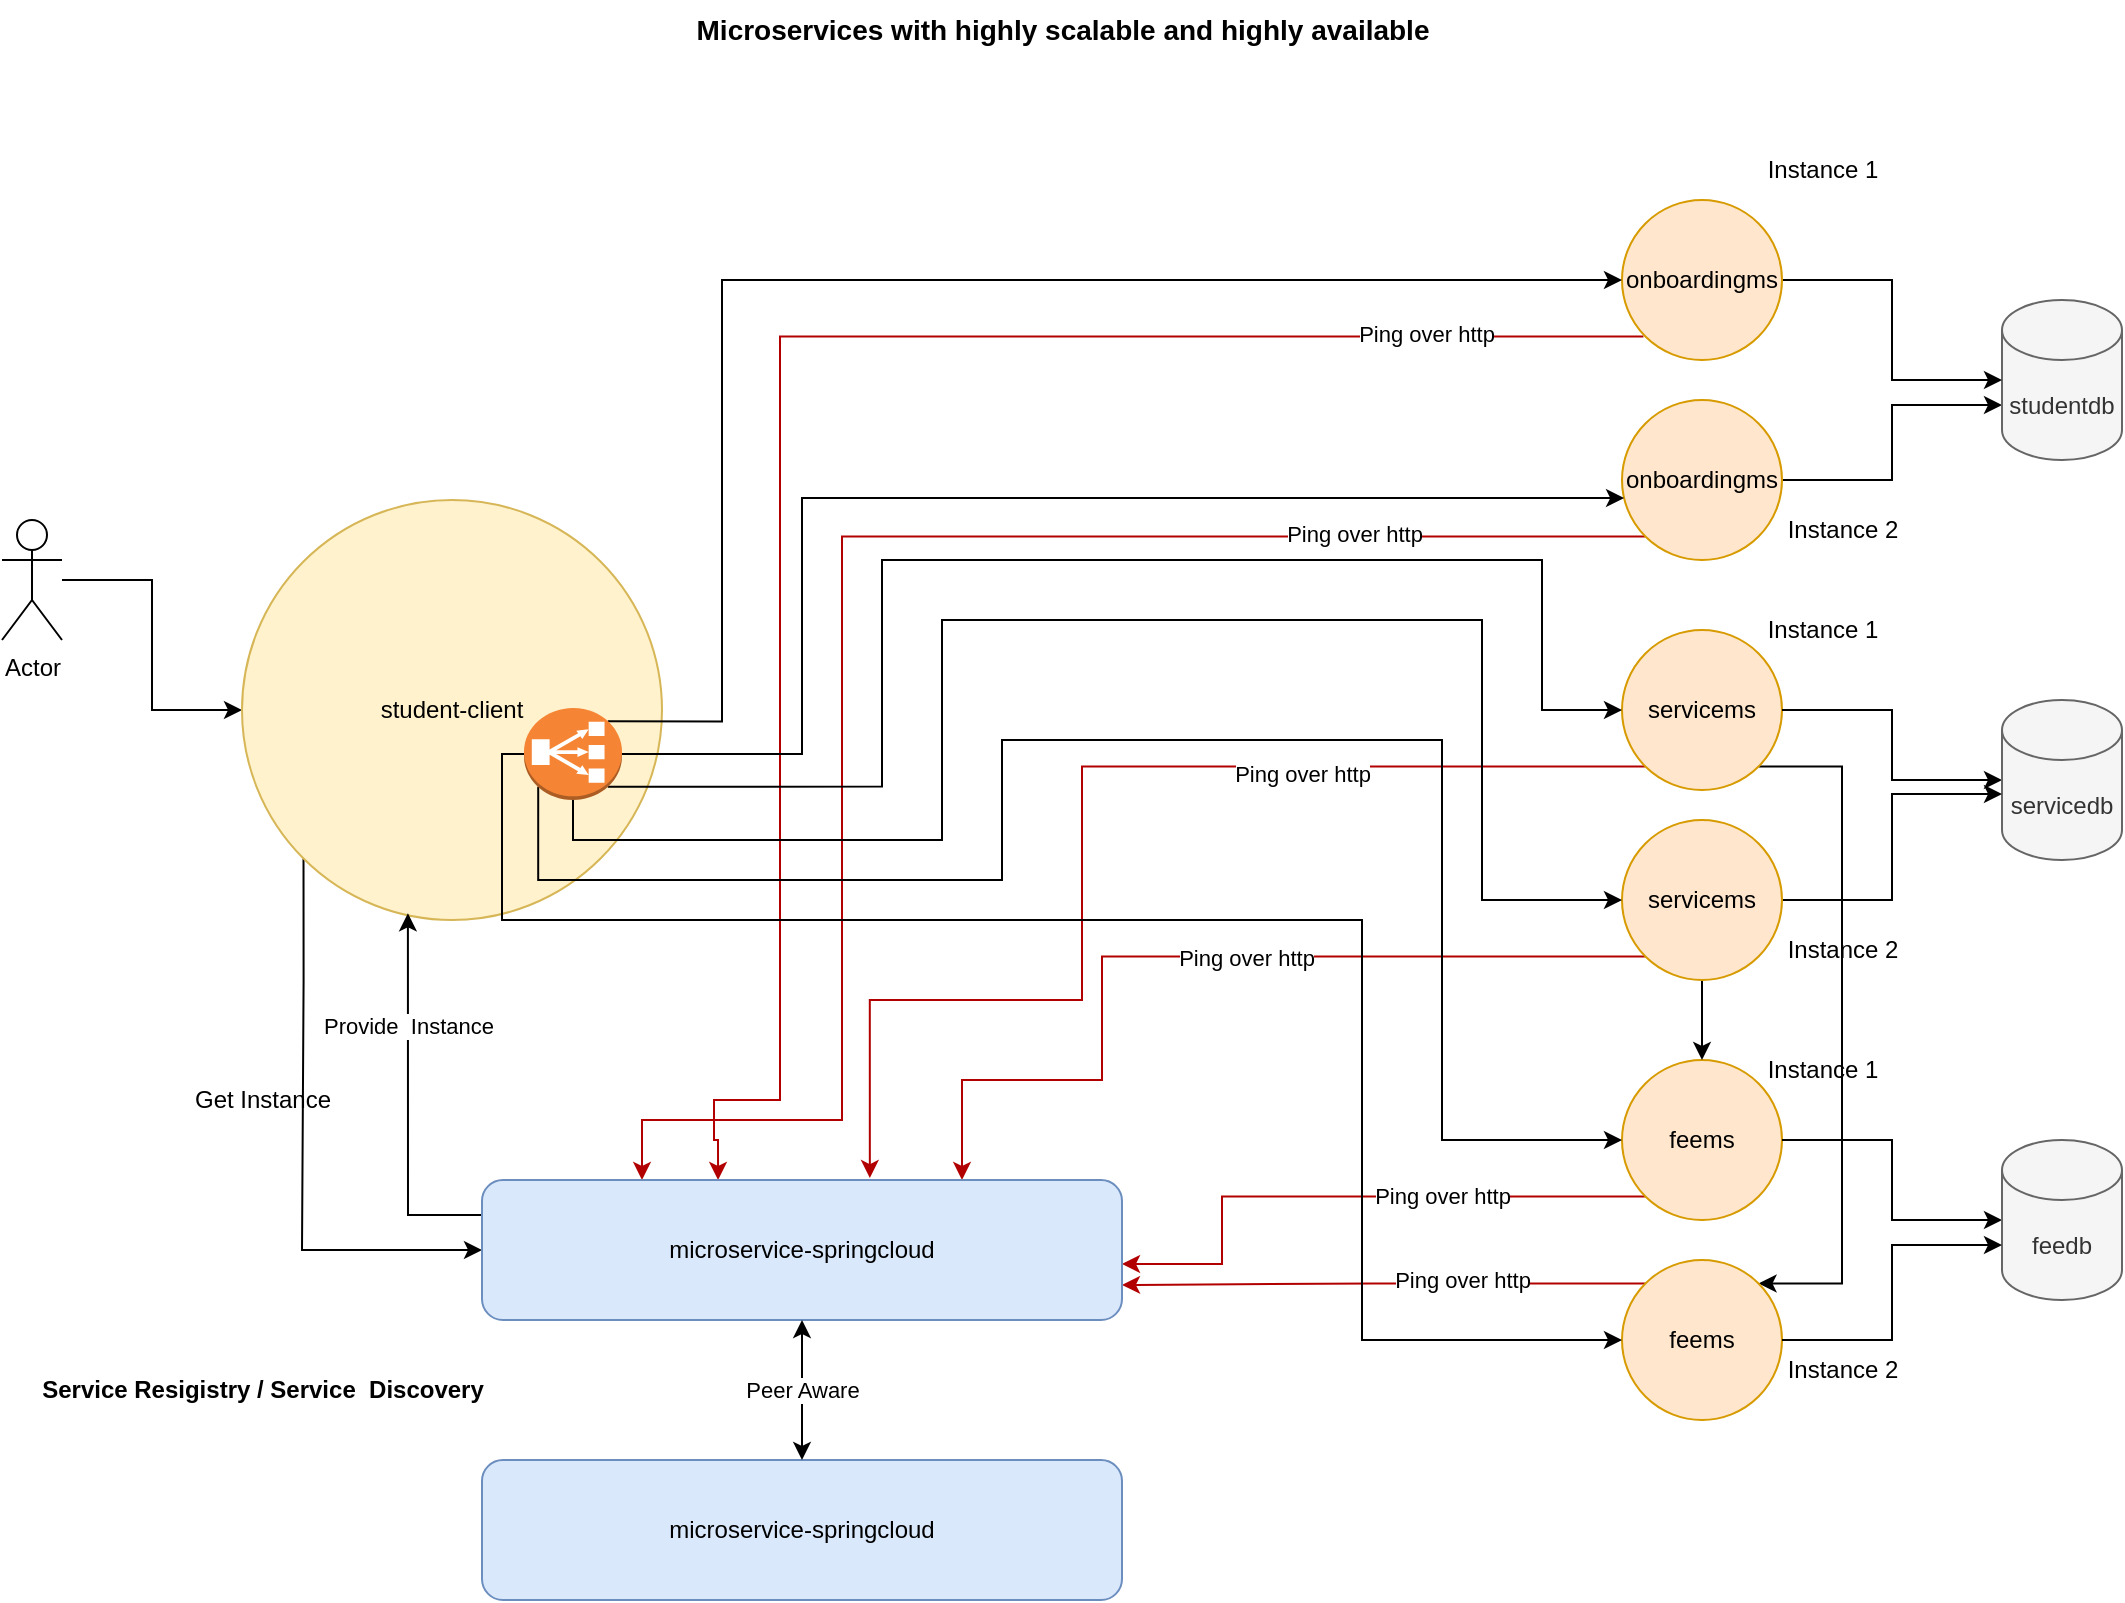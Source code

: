 <mxfile version="20.4.0" type="github" pages="2">
  <diagram id="sWcbRu70sIhl7bhhwNqO" name="Page-1">
    <mxGraphModel dx="1422" dy="804" grid="1" gridSize="10" guides="1" tooltips="1" connect="1" arrows="1" fold="1" page="1" pageScale="1" pageWidth="827" pageHeight="1169" math="0" shadow="0">
      <root>
        <mxCell id="0" />
        <mxCell id="1" parent="0" />
        <mxCell id="Ib2bDxPXk9sH93nM67jP-23" style="edgeStyle=orthogonalEdgeStyle;rounded=0;orthogonalLoop=1;jettySize=auto;html=1;entryX=0;entryY=0;entryDx=0;entryDy=52.5;entryPerimeter=0;" parent="1" source="Ib2bDxPXk9sH93nM67jP-1" target="Ib2bDxPXk9sH93nM67jP-4" edge="1">
          <mxGeometry relative="1" as="geometry" />
        </mxCell>
        <mxCell id="Ib2bDxPXk9sH93nM67jP-41" style="edgeStyle=orthogonalEdgeStyle;rounded=0;orthogonalLoop=1;jettySize=auto;html=1;exitX=0;exitY=1;exitDx=0;exitDy=0;entryX=0.25;entryY=0;entryDx=0;entryDy=0;fillColor=#e51400;strokeColor=#B20000;" parent="1" source="Ib2bDxPXk9sH93nM67jP-1" target="Ib2bDxPXk9sH93nM67jP-27" edge="1">
          <mxGeometry relative="1" as="geometry">
            <Array as="points">
              <mxPoint x="475" y="318" />
              <mxPoint x="475" y="610" />
              <mxPoint x="375" y="610" />
            </Array>
          </mxGeometry>
        </mxCell>
        <mxCell id="Ib2bDxPXk9sH93nM67jP-47" value="&lt;span style=&quot;color: rgba(0, 0, 0, 0); font-family: monospace; font-size: 0px; text-align: start; background-color: rgb(248, 249, 250);&quot;&gt;%3CmxGraphModel%3E%3Croot%3E%3CmxCell%20id%3D%220%22%2F%3E%3CmxCell%20id%3D%221%22%20parent%3D%220%22%2F%3E%3CmxCell%20id%3D%222%22%20value%3D%22servicems%22%20style%3D%22ellipse%3BwhiteSpace%3Dwrap%3Bhtml%3D1%3Baspect%3Dfixed%3BfillColor%3D%23ffe6cc%3BstrokeColor%3D%23d79b00%3B%22%20vertex%3D%221%22%20parent%3D%221%22%3E%3CmxGeometry%20x%3D%22470%22%20y%3D%22300%22%20width%3D%2280%22%20height%3D%2280%22%20as%3D%22geometry%22%2F%3E%3C%2FmxCell%3E%3C%2Froot%3E%3C%2FmxGraphModel%3E&lt;/span&gt;" style="edgeLabel;html=1;align=center;verticalAlign=middle;resizable=0;points=[];" parent="Ib2bDxPXk9sH93nM67jP-41" vertex="1" connectable="0">
          <mxGeometry x="-0.685" relative="1" as="geometry">
            <mxPoint as="offset" />
          </mxGeometry>
        </mxCell>
        <mxCell id="Ib2bDxPXk9sH93nM67jP-48" value="Ping over http" style="edgeLabel;html=1;align=center;verticalAlign=middle;resizable=0;points=[];" parent="Ib2bDxPXk9sH93nM67jP-41" vertex="1" connectable="0">
          <mxGeometry x="-0.646" y="-2" relative="1" as="geometry">
            <mxPoint as="offset" />
          </mxGeometry>
        </mxCell>
        <mxCell id="Ib2bDxPXk9sH93nM67jP-1" value="onboardingms" style="ellipse;whiteSpace=wrap;html=1;aspect=fixed;fillColor=#ffe6cc;strokeColor=#d79b00;" parent="1" vertex="1">
          <mxGeometry x="865" y="250" width="80" height="80" as="geometry" />
        </mxCell>
        <mxCell id="Ib2bDxPXk9sH93nM67jP-4" value="studentdb" style="shape=cylinder3;whiteSpace=wrap;html=1;boundedLbl=1;backgroundOutline=1;size=15;fillColor=#f5f5f5;strokeColor=#666666;fontColor=#333333;" parent="1" vertex="1">
          <mxGeometry x="1055" y="200" width="60" height="80" as="geometry" />
        </mxCell>
        <mxCell id="Ib2bDxPXk9sH93nM67jP-44" style="edgeStyle=orthogonalEdgeStyle;rounded=0;orthogonalLoop=1;jettySize=auto;html=1;exitX=0;exitY=1;exitDx=0;exitDy=0;entryX=1;entryY=0.6;entryDx=0;entryDy=0;entryPerimeter=0;fillColor=#e51400;strokeColor=#B20000;" parent="1" source="Ib2bDxPXk9sH93nM67jP-7" target="Ib2bDxPXk9sH93nM67jP-27" edge="1">
          <mxGeometry relative="1" as="geometry">
            <Array as="points">
              <mxPoint x="665" y="648" />
              <mxPoint x="665" y="682" />
            </Array>
          </mxGeometry>
        </mxCell>
        <mxCell id="Ib2bDxPXk9sH93nM67jP-51" value="Ping over http" style="edgeLabel;html=1;align=center;verticalAlign=middle;resizable=0;points=[];" parent="Ib2bDxPXk9sH93nM67jP-44" vertex="1" connectable="0">
          <mxGeometry x="-0.19" y="-1" relative="1" as="geometry">
            <mxPoint x="18" as="offset" />
          </mxGeometry>
        </mxCell>
        <mxCell id="Ib2bDxPXk9sH93nM67jP-7" value="feems" style="ellipse;whiteSpace=wrap;html=1;aspect=fixed;fillColor=#ffe6cc;strokeColor=#d79b00;" parent="1" vertex="1">
          <mxGeometry x="865" y="580" width="80" height="80" as="geometry" />
        </mxCell>
        <mxCell id="Ib2bDxPXk9sH93nM67jP-8" style="edgeStyle=orthogonalEdgeStyle;rounded=0;orthogonalLoop=1;jettySize=auto;html=1;" parent="1" source="Ib2bDxPXk9sH93nM67jP-7" target="Ib2bDxPXk9sH93nM67jP-9" edge="1">
          <mxGeometry relative="1" as="geometry" />
        </mxCell>
        <mxCell id="Ib2bDxPXk9sH93nM67jP-9" value="feedb" style="shape=cylinder3;whiteSpace=wrap;html=1;boundedLbl=1;backgroundOutline=1;size=15;fillColor=#f5f5f5;strokeColor=#666666;fontColor=#333333;" parent="1" vertex="1">
          <mxGeometry x="1055" y="620" width="60" height="80" as="geometry" />
        </mxCell>
        <mxCell id="Ib2bDxPXk9sH93nM67jP-42" style="edgeStyle=orthogonalEdgeStyle;rounded=0;orthogonalLoop=1;jettySize=auto;html=1;exitX=0;exitY=1;exitDx=0;exitDy=0;entryX=0.606;entryY=-0.014;entryDx=0;entryDy=0;entryPerimeter=0;fillColor=#e51400;strokeColor=#B20000;" parent="1" source="Ib2bDxPXk9sH93nM67jP-10" target="Ib2bDxPXk9sH93nM67jP-27" edge="1">
          <mxGeometry relative="1" as="geometry">
            <Array as="points">
              <mxPoint x="595" y="433" />
              <mxPoint x="595" y="550" />
              <mxPoint x="489" y="550" />
            </Array>
          </mxGeometry>
        </mxCell>
        <mxCell id="Ib2bDxPXk9sH93nM67jP-49" value="Ping over http" style="edgeLabel;html=1;align=center;verticalAlign=middle;resizable=0;points=[];" parent="Ib2bDxPXk9sH93nM67jP-42" vertex="1" connectable="0">
          <mxGeometry x="-0.421" y="3" relative="1" as="geometry">
            <mxPoint as="offset" />
          </mxGeometry>
        </mxCell>
        <mxCell id="UTPwYOCHMbFv52ZK7XhC-8" style="edgeStyle=orthogonalEdgeStyle;rounded=0;orthogonalLoop=1;jettySize=auto;html=1;exitX=1;exitY=1;exitDx=0;exitDy=0;entryX=1;entryY=0;entryDx=0;entryDy=0;" edge="1" parent="1" source="Ib2bDxPXk9sH93nM67jP-10" target="Ib2bDxPXk9sH93nM67jP-24">
          <mxGeometry relative="1" as="geometry">
            <Array as="points">
              <mxPoint x="975" y="433" />
              <mxPoint x="975" y="692" />
            </Array>
          </mxGeometry>
        </mxCell>
        <mxCell id="Ib2bDxPXk9sH93nM67jP-10" value="servicems" style="ellipse;whiteSpace=wrap;html=1;aspect=fixed;fillColor=#ffe6cc;strokeColor=#d79b00;" parent="1" vertex="1">
          <mxGeometry x="865" y="365" width="80" height="80" as="geometry" />
        </mxCell>
        <mxCell id="Ib2bDxPXk9sH93nM67jP-11" style="edgeStyle=orthogonalEdgeStyle;rounded=0;orthogonalLoop=1;jettySize=auto;html=1;" parent="1" source="Ib2bDxPXk9sH93nM67jP-10" target="Ib2bDxPXk9sH93nM67jP-12" edge="1">
          <mxGeometry relative="1" as="geometry" />
        </mxCell>
        <mxCell id="Ib2bDxPXk9sH93nM67jP-12" value="servicedb" style="shape=cylinder3;whiteSpace=wrap;html=1;boundedLbl=1;backgroundOutline=1;size=15;fillColor=#f5f5f5;strokeColor=#666666;fontColor=#333333;" parent="1" vertex="1">
          <mxGeometry x="1055" y="400" width="60" height="80" as="geometry" />
        </mxCell>
        <mxCell id="Ib2bDxPXk9sH93nM67jP-17" style="edgeStyle=orthogonalEdgeStyle;rounded=0;orthogonalLoop=1;jettySize=auto;html=1;" parent="1" source="Ib2bDxPXk9sH93nM67jP-13" target="Ib2bDxPXk9sH93nM67jP-16" edge="1">
          <mxGeometry relative="1" as="geometry" />
        </mxCell>
        <mxCell id="Ib2bDxPXk9sH93nM67jP-13" value="Actor" style="shape=umlActor;verticalLabelPosition=bottom;verticalAlign=top;html=1;outlineConnect=0;" parent="1" vertex="1">
          <mxGeometry x="55" y="310" width="30" height="60" as="geometry" />
        </mxCell>
        <mxCell id="Ib2bDxPXk9sH93nM67jP-53" style="edgeStyle=orthogonalEdgeStyle;rounded=0;orthogonalLoop=1;jettySize=auto;html=1;entryX=0;entryY=0.5;entryDx=0;entryDy=0;exitX=0;exitY=1;exitDx=0;exitDy=0;" parent="1" source="Ib2bDxPXk9sH93nM67jP-16" target="Ib2bDxPXk9sH93nM67jP-27" edge="1">
          <mxGeometry relative="1" as="geometry">
            <Array as="points">
              <mxPoint x="206" y="540" />
              <mxPoint x="205" y="675" />
            </Array>
          </mxGeometry>
        </mxCell>
        <mxCell id="Ib2bDxPXk9sH93nM67jP-16" value="student-client" style="ellipse;whiteSpace=wrap;html=1;aspect=fixed;fillColor=#fff2cc;strokeColor=#d6b656;" parent="1" vertex="1">
          <mxGeometry x="175" y="300" width="210" height="210" as="geometry" />
        </mxCell>
        <mxCell id="Ib2bDxPXk9sH93nM67jP-19" style="edgeStyle=orthogonalEdgeStyle;rounded=0;orthogonalLoop=1;jettySize=auto;html=1;" parent="1" source="Ib2bDxPXk9sH93nM67jP-18" target="Ib2bDxPXk9sH93nM67jP-4" edge="1">
          <mxGeometry relative="1" as="geometry" />
        </mxCell>
        <mxCell id="Ib2bDxPXk9sH93nM67jP-40" style="edgeStyle=orthogonalEdgeStyle;rounded=0;orthogonalLoop=1;jettySize=auto;html=1;exitX=0;exitY=1;exitDx=0;exitDy=0;fillColor=#e51400;strokeColor=#B20000;entryX=0.372;entryY=0;entryDx=0;entryDy=0;entryPerimeter=0;" parent="1" edge="1">
          <mxGeometry relative="1" as="geometry">
            <mxPoint x="875.716" y="218.284" as="sourcePoint" />
            <mxPoint x="413.04" y="640" as="targetPoint" />
            <Array as="points">
              <mxPoint x="444" y="218" />
              <mxPoint x="444" y="600" />
              <mxPoint x="411" y="600" />
              <mxPoint x="411" y="620" />
              <mxPoint x="413" y="620" />
            </Array>
          </mxGeometry>
        </mxCell>
        <mxCell id="Ib2bDxPXk9sH93nM67jP-46" value="Ping over http" style="edgeLabel;html=1;align=center;verticalAlign=middle;resizable=0;points=[];" parent="Ib2bDxPXk9sH93nM67jP-40" vertex="1" connectable="0">
          <mxGeometry x="-0.755" y="-2" relative="1" as="geometry">
            <mxPoint as="offset" />
          </mxGeometry>
        </mxCell>
        <mxCell id="Ib2bDxPXk9sH93nM67jP-18" value="onboardingms" style="ellipse;whiteSpace=wrap;html=1;aspect=fixed;fillColor=#ffe6cc;strokeColor=#d79b00;" parent="1" vertex="1">
          <mxGeometry x="865" y="150" width="80" height="80" as="geometry" />
        </mxCell>
        <mxCell id="Ib2bDxPXk9sH93nM67jP-21" style="edgeStyle=orthogonalEdgeStyle;rounded=0;orthogonalLoop=1;jettySize=auto;html=1;entryX=0;entryY=0.588;entryDx=0;entryDy=0;entryPerimeter=0;" parent="1" source="Ib2bDxPXk9sH93nM67jP-20" target="Ib2bDxPXk9sH93nM67jP-12" edge="1">
          <mxGeometry relative="1" as="geometry">
            <mxPoint x="1065" y="450" as="targetPoint" />
          </mxGeometry>
        </mxCell>
        <mxCell id="Ib2bDxPXk9sH93nM67jP-43" style="edgeStyle=orthogonalEdgeStyle;rounded=0;orthogonalLoop=1;jettySize=auto;html=1;exitX=0;exitY=1;exitDx=0;exitDy=0;entryX=0.75;entryY=0;entryDx=0;entryDy=0;fillColor=#e51400;strokeColor=#B20000;" parent="1" source="Ib2bDxPXk9sH93nM67jP-20" target="Ib2bDxPXk9sH93nM67jP-27" edge="1">
          <mxGeometry relative="1" as="geometry">
            <Array as="points">
              <mxPoint x="605" y="528" />
              <mxPoint x="605" y="590" />
              <mxPoint x="535" y="590" />
            </Array>
          </mxGeometry>
        </mxCell>
        <mxCell id="Ib2bDxPXk9sH93nM67jP-50" value="Ping over http" style="edgeLabel;html=1;align=center;verticalAlign=middle;resizable=0;points=[];" parent="Ib2bDxPXk9sH93nM67jP-43" vertex="1" connectable="0">
          <mxGeometry x="-0.119" relative="1" as="geometry">
            <mxPoint as="offset" />
          </mxGeometry>
        </mxCell>
        <mxCell id="UTPwYOCHMbFv52ZK7XhC-7" style="edgeStyle=orthogonalEdgeStyle;rounded=0;orthogonalLoop=1;jettySize=auto;html=1;exitX=0.5;exitY=1;exitDx=0;exitDy=0;entryX=0.5;entryY=0;entryDx=0;entryDy=0;" edge="1" parent="1" source="Ib2bDxPXk9sH93nM67jP-20" target="Ib2bDxPXk9sH93nM67jP-7">
          <mxGeometry relative="1" as="geometry" />
        </mxCell>
        <mxCell id="Ib2bDxPXk9sH93nM67jP-20" value="servicems" style="ellipse;whiteSpace=wrap;html=1;aspect=fixed;fillColor=#ffe6cc;strokeColor=#d79b00;" parent="1" vertex="1">
          <mxGeometry x="865" y="460" width="80" height="80" as="geometry" />
        </mxCell>
        <mxCell id="Ib2bDxPXk9sH93nM67jP-45" style="edgeStyle=orthogonalEdgeStyle;rounded=0;orthogonalLoop=1;jettySize=auto;html=1;exitX=0;exitY=0;exitDx=0;exitDy=0;entryX=1;entryY=0.75;entryDx=0;entryDy=0;fillColor=#e51400;strokeColor=#B20000;" parent="1" source="Ib2bDxPXk9sH93nM67jP-24" target="Ib2bDxPXk9sH93nM67jP-27" edge="1">
          <mxGeometry relative="1" as="geometry" />
        </mxCell>
        <mxCell id="Ib2bDxPXk9sH93nM67jP-52" value="Ping over http" style="edgeLabel;html=1;align=center;verticalAlign=middle;resizable=0;points=[];" parent="Ib2bDxPXk9sH93nM67jP-45" vertex="1" connectable="0">
          <mxGeometry x="-0.118" y="4" relative="1" as="geometry">
            <mxPoint x="24" y="-6" as="offset" />
          </mxGeometry>
        </mxCell>
        <mxCell id="Ib2bDxPXk9sH93nM67jP-24" value="feems" style="ellipse;whiteSpace=wrap;html=1;aspect=fixed;fillColor=#ffe6cc;strokeColor=#d79b00;" parent="1" vertex="1">
          <mxGeometry x="865" y="680" width="80" height="80" as="geometry" />
        </mxCell>
        <mxCell id="Ib2bDxPXk9sH93nM67jP-25" style="edgeStyle=orthogonalEdgeStyle;rounded=0;orthogonalLoop=1;jettySize=auto;html=1;entryX=0;entryY=0;entryDx=0;entryDy=52.5;entryPerimeter=0;" parent="1" source="Ib2bDxPXk9sH93nM67jP-24" target="Ib2bDxPXk9sH93nM67jP-9" edge="1">
          <mxGeometry relative="1" as="geometry">
            <mxPoint x="1065" y="760" as="targetPoint" />
          </mxGeometry>
        </mxCell>
        <mxCell id="Ib2bDxPXk9sH93nM67jP-29" style="edgeStyle=orthogonalEdgeStyle;rounded=0;orthogonalLoop=1;jettySize=auto;html=1;entryX=0.013;entryY=0.613;entryDx=0;entryDy=0;entryPerimeter=0;" parent="1" source="Ib2bDxPXk9sH93nM67jP-26" target="Ib2bDxPXk9sH93nM67jP-1" edge="1">
          <mxGeometry relative="1" as="geometry">
            <Array as="points">
              <mxPoint x="455" y="427" />
              <mxPoint x="455" y="299" />
            </Array>
          </mxGeometry>
        </mxCell>
        <mxCell id="Ib2bDxPXk9sH93nM67jP-30" style="edgeStyle=orthogonalEdgeStyle;rounded=0;orthogonalLoop=1;jettySize=auto;html=1;exitX=0.855;exitY=0.145;exitDx=0;exitDy=0;exitPerimeter=0;entryX=0;entryY=0.5;entryDx=0;entryDy=0;" parent="1" source="Ib2bDxPXk9sH93nM67jP-26" target="Ib2bDxPXk9sH93nM67jP-18" edge="1">
          <mxGeometry relative="1" as="geometry">
            <Array as="points">
              <mxPoint x="415" y="411" />
              <mxPoint x="415" y="190" />
            </Array>
          </mxGeometry>
        </mxCell>
        <mxCell id="Ib2bDxPXk9sH93nM67jP-31" style="edgeStyle=orthogonalEdgeStyle;rounded=0;orthogonalLoop=1;jettySize=auto;html=1;exitX=0.855;exitY=0.855;exitDx=0;exitDy=0;exitPerimeter=0;entryX=0;entryY=0.5;entryDx=0;entryDy=0;" parent="1" source="Ib2bDxPXk9sH93nM67jP-26" target="Ib2bDxPXk9sH93nM67jP-10" edge="1">
          <mxGeometry relative="1" as="geometry">
            <Array as="points">
              <mxPoint x="495" y="443" />
              <mxPoint x="495" y="330" />
              <mxPoint x="825" y="330" />
              <mxPoint x="825" y="405" />
            </Array>
          </mxGeometry>
        </mxCell>
        <mxCell id="Ib2bDxPXk9sH93nM67jP-32" style="edgeStyle=orthogonalEdgeStyle;rounded=0;orthogonalLoop=1;jettySize=auto;html=1;exitX=0.5;exitY=1;exitDx=0;exitDy=0;exitPerimeter=0;entryX=0;entryY=0.5;entryDx=0;entryDy=0;" parent="1" source="Ib2bDxPXk9sH93nM67jP-26" target="Ib2bDxPXk9sH93nM67jP-20" edge="1">
          <mxGeometry relative="1" as="geometry">
            <Array as="points">
              <mxPoint x="341" y="470" />
              <mxPoint x="525" y="470" />
              <mxPoint x="525" y="360" />
              <mxPoint x="795" y="360" />
              <mxPoint x="795" y="500" />
            </Array>
          </mxGeometry>
        </mxCell>
        <mxCell id="Ib2bDxPXk9sH93nM67jP-33" style="edgeStyle=orthogonalEdgeStyle;rounded=0;orthogonalLoop=1;jettySize=auto;html=1;exitX=0.145;exitY=0.855;exitDx=0;exitDy=0;exitPerimeter=0;entryX=0;entryY=0.5;entryDx=0;entryDy=0;" parent="1" source="Ib2bDxPXk9sH93nM67jP-26" target="Ib2bDxPXk9sH93nM67jP-7" edge="1">
          <mxGeometry relative="1" as="geometry">
            <Array as="points">
              <mxPoint x="323" y="490" />
              <mxPoint x="555" y="490" />
              <mxPoint x="555" y="420" />
              <mxPoint x="775" y="420" />
              <mxPoint x="775" y="620" />
            </Array>
          </mxGeometry>
        </mxCell>
        <mxCell id="Ib2bDxPXk9sH93nM67jP-34" style="edgeStyle=orthogonalEdgeStyle;rounded=0;orthogonalLoop=1;jettySize=auto;html=1;exitX=0;exitY=0.5;exitDx=0;exitDy=0;exitPerimeter=0;entryX=0;entryY=0.5;entryDx=0;entryDy=0;" parent="1" source="Ib2bDxPXk9sH93nM67jP-26" target="Ib2bDxPXk9sH93nM67jP-24" edge="1">
          <mxGeometry relative="1" as="geometry">
            <Array as="points">
              <mxPoint x="305" y="427" />
              <mxPoint x="305" y="510" />
              <mxPoint x="735" y="510" />
              <mxPoint x="735" y="720" />
            </Array>
          </mxGeometry>
        </mxCell>
        <mxCell id="Ib2bDxPXk9sH93nM67jP-26" value="" style="outlineConnect=0;dashed=0;verticalLabelPosition=bottom;verticalAlign=top;align=center;html=1;shape=mxgraph.aws3.classic_load_balancer;fillColor=#F58534;gradientColor=none;" parent="1" vertex="1">
          <mxGeometry x="316" y="404" width="49" height="46" as="geometry" />
        </mxCell>
        <mxCell id="Ib2bDxPXk9sH93nM67jP-56" style="edgeStyle=orthogonalEdgeStyle;rounded=0;orthogonalLoop=1;jettySize=auto;html=1;exitX=0;exitY=0.25;exitDx=0;exitDy=0;entryX=0.395;entryY=0.984;entryDx=0;entryDy=0;entryPerimeter=0;" parent="1" source="Ib2bDxPXk9sH93nM67jP-27" target="Ib2bDxPXk9sH93nM67jP-16" edge="1">
          <mxGeometry relative="1" as="geometry" />
        </mxCell>
        <mxCell id="Ib2bDxPXk9sH93nM67jP-57" value="Provide&amp;nbsp; Instance" style="edgeLabel;html=1;align=center;verticalAlign=middle;resizable=0;points=[];" parent="Ib2bDxPXk9sH93nM67jP-56" vertex="1" connectable="0">
          <mxGeometry x="0.406" relative="1" as="geometry">
            <mxPoint as="offset" />
          </mxGeometry>
        </mxCell>
        <mxCell id="Ib2bDxPXk9sH93nM67jP-27" value="microservice-springcloud" style="rounded=1;whiteSpace=wrap;html=1;fillColor=#dae8fc;strokeColor=#6c8ebf;" parent="1" vertex="1">
          <mxGeometry x="295" y="640" width="320" height="70" as="geometry" />
        </mxCell>
        <mxCell id="Ib2bDxPXk9sH93nM67jP-35" value="&lt;b&gt;Service Resigistry / Service&amp;nbsp; Discovery&lt;/b&gt;" style="text;html=1;align=center;verticalAlign=middle;resizable=0;points=[];autosize=1;strokeColor=none;fillColor=none;" parent="1" vertex="1">
          <mxGeometry x="65" y="730" width="240" height="30" as="geometry" />
        </mxCell>
        <mxCell id="Ib2bDxPXk9sH93nM67jP-36" value="microservice-springcloud" style="rounded=1;whiteSpace=wrap;html=1;fillColor=#dae8fc;strokeColor=#6c8ebf;" parent="1" vertex="1">
          <mxGeometry x="295" y="780" width="320" height="70" as="geometry" />
        </mxCell>
        <mxCell id="Ib2bDxPXk9sH93nM67jP-39" value="Peer Aware" style="endArrow=classic;startArrow=classic;html=1;rounded=0;exitX=0.5;exitY=0;exitDx=0;exitDy=0;exitPerimeter=0;entryX=0.5;entryY=1;entryDx=0;entryDy=0;" parent="1" source="Ib2bDxPXk9sH93nM67jP-36" target="Ib2bDxPXk9sH93nM67jP-27" edge="1">
          <mxGeometry width="50" height="50" relative="1" as="geometry">
            <mxPoint x="415" y="760" as="sourcePoint" />
            <mxPoint x="465" y="710" as="targetPoint" />
          </mxGeometry>
        </mxCell>
        <mxCell id="Ib2bDxPXk9sH93nM67jP-54" value="Get Instance" style="text;html=1;align=center;verticalAlign=middle;resizable=0;points=[];autosize=1;strokeColor=none;fillColor=none;" parent="1" vertex="1">
          <mxGeometry x="140" y="585" width="90" height="30" as="geometry" />
        </mxCell>
        <mxCell id="UTPwYOCHMbFv52ZK7XhC-1" value="Instance 1" style="text;html=1;align=center;verticalAlign=middle;resizable=0;points=[];autosize=1;strokeColor=none;fillColor=none;" vertex="1" parent="1">
          <mxGeometry x="925" y="120" width="80" height="30" as="geometry" />
        </mxCell>
        <mxCell id="UTPwYOCHMbFv52ZK7XhC-2" value="Instance 1" style="text;html=1;align=center;verticalAlign=middle;resizable=0;points=[];autosize=1;strokeColor=none;fillColor=none;" vertex="1" parent="1">
          <mxGeometry x="925" y="570" width="80" height="30" as="geometry" />
        </mxCell>
        <mxCell id="UTPwYOCHMbFv52ZK7XhC-3" value="Instance 1" style="text;html=1;align=center;verticalAlign=middle;resizable=0;points=[];autosize=1;strokeColor=none;fillColor=none;" vertex="1" parent="1">
          <mxGeometry x="925" y="350" width="80" height="30" as="geometry" />
        </mxCell>
        <mxCell id="UTPwYOCHMbFv52ZK7XhC-4" value="Instance 2" style="text;html=1;align=center;verticalAlign=middle;resizable=0;points=[];autosize=1;strokeColor=none;fillColor=none;" vertex="1" parent="1">
          <mxGeometry x="935" y="300" width="80" height="30" as="geometry" />
        </mxCell>
        <mxCell id="UTPwYOCHMbFv52ZK7XhC-5" value="Instance 2" style="text;html=1;align=center;verticalAlign=middle;resizable=0;points=[];autosize=1;strokeColor=none;fillColor=none;" vertex="1" parent="1">
          <mxGeometry x="935" y="510" width="80" height="30" as="geometry" />
        </mxCell>
        <mxCell id="UTPwYOCHMbFv52ZK7XhC-6" value="Instance 2" style="text;html=1;align=center;verticalAlign=middle;resizable=0;points=[];autosize=1;strokeColor=none;fillColor=none;" vertex="1" parent="1">
          <mxGeometry x="935" y="720" width="80" height="30" as="geometry" />
        </mxCell>
        <mxCell id="UTPwYOCHMbFv52ZK7XhC-9" value="&lt;b&gt;&lt;font style=&quot;font-size: 14px;&quot;&gt;Microservices with highly scalable and highly available&lt;/font&gt;&lt;/b&gt;" style="text;html=1;align=center;verticalAlign=middle;resizable=0;points=[];autosize=1;strokeColor=none;fillColor=none;" vertex="1" parent="1">
          <mxGeometry x="390" y="50" width="390" height="30" as="geometry" />
        </mxCell>
      </root>
    </mxGraphModel>
  </diagram>
  <diagram id="p8piD2SMsgvlH9p8ZaVb" name="Page-2">
    <mxGraphModel dx="1422" dy="804" grid="1" gridSize="10" guides="1" tooltips="1" connect="1" arrows="1" fold="1" page="1" pageScale="1" pageWidth="827" pageHeight="1169" math="0" shadow="0">
      <root>
        <mxCell id="0" />
        <mxCell id="1" parent="0" />
        <mxCell id="VsX81NJY4DJ-RuFfTPW--6" value="studentdb" style="shape=cylinder3;whiteSpace=wrap;html=1;boundedLbl=1;backgroundOutline=1;size=15;fillColor=#f5f5f5;strokeColor=#666666;fontColor=#333333;" vertex="1" parent="1">
          <mxGeometry x="1060" y="110" width="60" height="80" as="geometry" />
        </mxCell>
        <mxCell id="VsX81NJY4DJ-RuFfTPW--7" style="edgeStyle=orthogonalEdgeStyle;rounded=0;orthogonalLoop=1;jettySize=auto;html=1;exitX=0;exitY=1;exitDx=0;exitDy=0;entryX=1;entryY=0.6;entryDx=0;entryDy=0;entryPerimeter=0;fillColor=#e51400;strokeColor=#B20000;" edge="1" parent="1" source="VsX81NJY4DJ-RuFfTPW--9" target="VsX81NJY4DJ-RuFfTPW--42">
          <mxGeometry relative="1" as="geometry">
            <Array as="points">
              <mxPoint x="670" y="608" />
              <mxPoint x="670" y="642" />
            </Array>
          </mxGeometry>
        </mxCell>
        <mxCell id="VsX81NJY4DJ-RuFfTPW--8" value="Ping over http" style="edgeLabel;html=1;align=center;verticalAlign=middle;resizable=0;points=[];" vertex="1" connectable="0" parent="VsX81NJY4DJ-RuFfTPW--7">
          <mxGeometry x="-0.19" y="-1" relative="1" as="geometry">
            <mxPoint x="18" as="offset" />
          </mxGeometry>
        </mxCell>
        <mxCell id="VsX81NJY4DJ-RuFfTPW--9" value="feems" style="ellipse;whiteSpace=wrap;html=1;aspect=fixed;fillColor=#ffe6cc;strokeColor=#d79b00;" vertex="1" parent="1">
          <mxGeometry x="870" y="510" width="80" height="80" as="geometry" />
        </mxCell>
        <mxCell id="VsX81NJY4DJ-RuFfTPW--10" style="edgeStyle=orthogonalEdgeStyle;rounded=0;orthogonalLoop=1;jettySize=auto;html=1;" edge="1" parent="1" source="VsX81NJY4DJ-RuFfTPW--9" target="VsX81NJY4DJ-RuFfTPW--11">
          <mxGeometry relative="1" as="geometry" />
        </mxCell>
        <mxCell id="VsX81NJY4DJ-RuFfTPW--11" value="feedb" style="shape=cylinder3;whiteSpace=wrap;html=1;boundedLbl=1;backgroundOutline=1;size=15;fillColor=#f5f5f5;strokeColor=#666666;fontColor=#333333;" vertex="1" parent="1">
          <mxGeometry x="1060" y="510" width="60" height="80" as="geometry" />
        </mxCell>
        <mxCell id="VsX81NJY4DJ-RuFfTPW--69" style="edgeStyle=orthogonalEdgeStyle;rounded=0;orthogonalLoop=1;jettySize=auto;html=1;exitX=0.5;exitY=1;exitDx=0;exitDy=0;entryX=0;entryY=0.8;entryDx=0;entryDy=0;" edge="1" parent="1" source="VsX81NJY4DJ-RuFfTPW--14" target="VsX81NJY4DJ-RuFfTPW--68">
          <mxGeometry relative="1" as="geometry" />
        </mxCell>
        <mxCell id="VsX81NJY4DJ-RuFfTPW--71" style="edgeStyle=orthogonalEdgeStyle;rounded=0;orthogonalLoop=1;jettySize=auto;html=1;exitX=0;exitY=1;exitDx=0;exitDy=0;entryX=0.559;entryY=-0.029;entryDx=0;entryDy=0;entryPerimeter=0;fillColor=#e51400;strokeColor=#B20000;" edge="1" parent="1" source="VsX81NJY4DJ-RuFfTPW--14" target="VsX81NJY4DJ-RuFfTPW--42">
          <mxGeometry relative="1" as="geometry" />
        </mxCell>
        <mxCell id="VsX81NJY4DJ-RuFfTPW--74" value="Ping Over Http" style="edgeLabel;html=1;align=center;verticalAlign=middle;resizable=0;points=[];" vertex="1" connectable="0" parent="VsX81NJY4DJ-RuFfTPW--71">
          <mxGeometry x="-0.333" y="-2" relative="1" as="geometry">
            <mxPoint as="offset" />
          </mxGeometry>
        </mxCell>
        <mxCell id="VsX81NJY4DJ-RuFfTPW--14" value="servicems" style="ellipse;whiteSpace=wrap;html=1;aspect=fixed;fillColor=#ffe6cc;strokeColor=#d79b00;" vertex="1" parent="1">
          <mxGeometry x="870" y="250" width="80" height="80" as="geometry" />
        </mxCell>
        <mxCell id="VsX81NJY4DJ-RuFfTPW--15" style="edgeStyle=orthogonalEdgeStyle;rounded=0;orthogonalLoop=1;jettySize=auto;html=1;" edge="1" parent="1" source="VsX81NJY4DJ-RuFfTPW--14" target="VsX81NJY4DJ-RuFfTPW--16">
          <mxGeometry relative="1" as="geometry" />
        </mxCell>
        <mxCell id="VsX81NJY4DJ-RuFfTPW--16" value="servicedb" style="shape=cylinder3;whiteSpace=wrap;html=1;boundedLbl=1;backgroundOutline=1;size=15;fillColor=#f5f5f5;strokeColor=#666666;fontColor=#333333;" vertex="1" parent="1">
          <mxGeometry x="1060" y="250" width="60" height="80" as="geometry" />
        </mxCell>
        <mxCell id="VsX81NJY4DJ-RuFfTPW--17" style="edgeStyle=orthogonalEdgeStyle;rounded=0;orthogonalLoop=1;jettySize=auto;html=1;" edge="1" parent="1" source="VsX81NJY4DJ-RuFfTPW--18" target="VsX81NJY4DJ-RuFfTPW--20">
          <mxGeometry relative="1" as="geometry" />
        </mxCell>
        <mxCell id="VsX81NJY4DJ-RuFfTPW--18" value="Actor" style="shape=umlActor;verticalLabelPosition=bottom;verticalAlign=top;html=1;outlineConnect=0;" vertex="1" parent="1">
          <mxGeometry x="60" y="270" width="30" height="60" as="geometry" />
        </mxCell>
        <mxCell id="VsX81NJY4DJ-RuFfTPW--19" style="edgeStyle=orthogonalEdgeStyle;rounded=0;orthogonalLoop=1;jettySize=auto;html=1;entryX=0;entryY=0.5;entryDx=0;entryDy=0;exitX=0;exitY=1;exitDx=0;exitDy=0;" edge="1" parent="1" source="VsX81NJY4DJ-RuFfTPW--20" target="VsX81NJY4DJ-RuFfTPW--42">
          <mxGeometry relative="1" as="geometry">
            <Array as="points">
              <mxPoint x="211" y="500" />
              <mxPoint x="210" y="635" />
            </Array>
          </mxGeometry>
        </mxCell>
        <mxCell id="VsX81NJY4DJ-RuFfTPW--20" value="student-client" style="ellipse;whiteSpace=wrap;html=1;aspect=fixed;fillColor=#fff2cc;strokeColor=#d6b656;" vertex="1" parent="1">
          <mxGeometry x="180" y="260" width="210" height="210" as="geometry" />
        </mxCell>
        <mxCell id="VsX81NJY4DJ-RuFfTPW--21" style="edgeStyle=orthogonalEdgeStyle;rounded=0;orthogonalLoop=1;jettySize=auto;html=1;" edge="1" parent="1" source="VsX81NJY4DJ-RuFfTPW--24" target="VsX81NJY4DJ-RuFfTPW--6">
          <mxGeometry relative="1" as="geometry" />
        </mxCell>
        <mxCell id="VsX81NJY4DJ-RuFfTPW--72" style="edgeStyle=orthogonalEdgeStyle;rounded=0;orthogonalLoop=1;jettySize=auto;html=1;exitX=0;exitY=1;exitDx=0;exitDy=0;entryX=0.5;entryY=0;entryDx=0;entryDy=0;fillColor=#e51400;strokeColor=#B20000;" edge="1" parent="1" source="VsX81NJY4DJ-RuFfTPW--24" target="VsX81NJY4DJ-RuFfTPW--42">
          <mxGeometry relative="1" as="geometry" />
        </mxCell>
        <mxCell id="VsX81NJY4DJ-RuFfTPW--73" value="Ping Over Http" style="edgeLabel;html=1;align=center;verticalAlign=middle;resizable=0;points=[];" vertex="1" connectable="0" parent="VsX81NJY4DJ-RuFfTPW--72">
          <mxGeometry x="-0.344" y="3" relative="1" as="geometry">
            <mxPoint as="offset" />
          </mxGeometry>
        </mxCell>
        <mxCell id="VsX81NJY4DJ-RuFfTPW--24" value="onboardingms" style="ellipse;whiteSpace=wrap;html=1;aspect=fixed;fillColor=#ffe6cc;strokeColor=#d79b00;" vertex="1" parent="1">
          <mxGeometry x="870" y="110" width="80" height="80" as="geometry" />
        </mxCell>
        <mxCell id="VsX81NJY4DJ-RuFfTPW--34" style="edgeStyle=orthogonalEdgeStyle;rounded=0;orthogonalLoop=1;jettySize=auto;html=1;exitX=0.855;exitY=0.145;exitDx=0;exitDy=0;exitPerimeter=0;entryX=0;entryY=0.8;entryDx=0;entryDy=0;" edge="1" parent="1" source="VsX81NJY4DJ-RuFfTPW--39" target="VsX81NJY4DJ-RuFfTPW--47">
          <mxGeometry relative="1" as="geometry">
            <Array as="points">
              <mxPoint x="530" y="371" />
              <mxPoint x="530" y="156" />
            </Array>
          </mxGeometry>
        </mxCell>
        <mxCell id="VsX81NJY4DJ-RuFfTPW--35" style="edgeStyle=orthogonalEdgeStyle;rounded=0;orthogonalLoop=1;jettySize=auto;html=1;exitX=1;exitY=0.5;exitDx=0;exitDy=0;exitPerimeter=0;entryX=0;entryY=0.8;entryDx=0;entryDy=0;" edge="1" parent="1" source="VsX81NJY4DJ-RuFfTPW--39" target="VsX81NJY4DJ-RuFfTPW--57">
          <mxGeometry relative="1" as="geometry">
            <Array as="points">
              <mxPoint x="560" y="387" />
              <mxPoint x="560" y="286" />
            </Array>
          </mxGeometry>
        </mxCell>
        <mxCell id="VsX81NJY4DJ-RuFfTPW--64" style="edgeStyle=orthogonalEdgeStyle;rounded=0;orthogonalLoop=1;jettySize=auto;html=1;exitX=0.855;exitY=0.855;exitDx=0;exitDy=0;exitPerimeter=0;entryX=0;entryY=0.8;entryDx=0;entryDy=0;" edge="1" parent="1" source="VsX81NJY4DJ-RuFfTPW--39" target="VsX81NJY4DJ-RuFfTPW--63">
          <mxGeometry relative="1" as="geometry">
            <Array as="points">
              <mxPoint x="590" y="403" />
              <mxPoint x="590" y="541" />
            </Array>
          </mxGeometry>
        </mxCell>
        <mxCell id="VsX81NJY4DJ-RuFfTPW--39" value="" style="outlineConnect=0;dashed=0;verticalLabelPosition=bottom;verticalAlign=top;align=center;html=1;shape=mxgraph.aws3.classic_load_balancer;fillColor=#F58534;gradientColor=none;" vertex="1" parent="1">
          <mxGeometry x="321" y="364" width="49" height="46" as="geometry" />
        </mxCell>
        <mxCell id="VsX81NJY4DJ-RuFfTPW--40" style="edgeStyle=orthogonalEdgeStyle;rounded=0;orthogonalLoop=1;jettySize=auto;html=1;exitX=0;exitY=0.25;exitDx=0;exitDy=0;entryX=0.395;entryY=0.984;entryDx=0;entryDy=0;entryPerimeter=0;" edge="1" parent="1" source="VsX81NJY4DJ-RuFfTPW--42" target="VsX81NJY4DJ-RuFfTPW--20">
          <mxGeometry relative="1" as="geometry" />
        </mxCell>
        <mxCell id="VsX81NJY4DJ-RuFfTPW--41" value="Provide&amp;nbsp; Instance" style="edgeLabel;html=1;align=center;verticalAlign=middle;resizable=0;points=[];" vertex="1" connectable="0" parent="VsX81NJY4DJ-RuFfTPW--40">
          <mxGeometry x="0.406" relative="1" as="geometry">
            <mxPoint as="offset" />
          </mxGeometry>
        </mxCell>
        <mxCell id="VsX81NJY4DJ-RuFfTPW--42" value="microservice-springcloud" style="rounded=1;whiteSpace=wrap;html=1;fillColor=#dae8fc;strokeColor=#6c8ebf;" vertex="1" parent="1">
          <mxGeometry x="300" y="600" width="320" height="70" as="geometry" />
        </mxCell>
        <mxCell id="VsX81NJY4DJ-RuFfTPW--43" value="&lt;b&gt;Service Resigistry / Service&amp;nbsp; Discovery&lt;/b&gt;" style="text;html=1;align=center;verticalAlign=middle;resizable=0;points=[];autosize=1;strokeColor=none;fillColor=none;" vertex="1" parent="1">
          <mxGeometry x="70" y="690" width="240" height="30" as="geometry" />
        </mxCell>
        <mxCell id="VsX81NJY4DJ-RuFfTPW--44" value="microservice-springcloud" style="rounded=1;whiteSpace=wrap;html=1;fillColor=#dae8fc;strokeColor=#6c8ebf;" vertex="1" parent="1">
          <mxGeometry x="300" y="740" width="320" height="70" as="geometry" />
        </mxCell>
        <mxCell id="VsX81NJY4DJ-RuFfTPW--45" value="Peer Aware" style="endArrow=classic;startArrow=classic;html=1;rounded=0;exitX=0.5;exitY=0;exitDx=0;exitDy=0;exitPerimeter=0;entryX=0.5;entryY=1;entryDx=0;entryDy=0;" edge="1" parent="1" source="VsX81NJY4DJ-RuFfTPW--44" target="VsX81NJY4DJ-RuFfTPW--42">
          <mxGeometry width="50" height="50" relative="1" as="geometry">
            <mxPoint x="420" y="720" as="sourcePoint" />
            <mxPoint x="470" y="670" as="targetPoint" />
          </mxGeometry>
        </mxCell>
        <mxCell id="VsX81NJY4DJ-RuFfTPW--46" value="Get Instance" style="text;html=1;align=center;verticalAlign=middle;resizable=0;points=[];autosize=1;strokeColor=none;fillColor=none;" vertex="1" parent="1">
          <mxGeometry x="145" y="545" width="90" height="30" as="geometry" />
        </mxCell>
        <mxCell id="VsX81NJY4DJ-RuFfTPW--48" style="edgeStyle=orthogonalEdgeStyle;rounded=0;orthogonalLoop=1;jettySize=auto;html=1;entryX=0;entryY=0.5;entryDx=0;entryDy=0;exitX=1;exitY=0.8;exitDx=0;exitDy=0;" edge="1" parent="1" source="VsX81NJY4DJ-RuFfTPW--47" target="VsX81NJY4DJ-RuFfTPW--24">
          <mxGeometry relative="1" as="geometry">
            <mxPoint x="700" y="150" as="sourcePoint" />
          </mxGeometry>
        </mxCell>
        <mxCell id="VsX81NJY4DJ-RuFfTPW--47" value="" style="pointerEvents=1;verticalLabelPosition=bottom;shadow=0;dashed=0;align=center;html=1;verticalAlign=top;shape=mxgraph.electrical.electro-mechanical.circuitBreaker2;elSwitchState=off;" vertex="1" parent="1">
          <mxGeometry x="620" y="140" width="75" height="20" as="geometry" />
        </mxCell>
        <mxCell id="VsX81NJY4DJ-RuFfTPW--76" style="edgeStyle=orthogonalEdgeStyle;rounded=0;orthogonalLoop=1;jettySize=auto;html=1;exitX=1;exitY=0.8;exitDx=0;exitDy=0;entryX=0;entryY=0.5;entryDx=0;entryDy=0;" edge="1" parent="1" source="VsX81NJY4DJ-RuFfTPW--57" target="VsX81NJY4DJ-RuFfTPW--14">
          <mxGeometry relative="1" as="geometry" />
        </mxCell>
        <mxCell id="VsX81NJY4DJ-RuFfTPW--57" value="" style="pointerEvents=1;verticalLabelPosition=bottom;shadow=0;dashed=0;align=center;html=1;verticalAlign=top;shape=mxgraph.electrical.electro-mechanical.circuitBreaker2;elSwitchState=off;" vertex="1" parent="1">
          <mxGeometry x="615" y="270" width="75" height="20" as="geometry" />
        </mxCell>
        <mxCell id="VsX81NJY4DJ-RuFfTPW--60" value="Circuit Breaker" style="text;html=1;align=center;verticalAlign=middle;resizable=0;points=[];autosize=1;strokeColor=none;fillColor=none;" vertex="1" parent="1">
          <mxGeometry x="590" y="115" width="100" height="30" as="geometry" />
        </mxCell>
        <mxCell id="VsX81NJY4DJ-RuFfTPW--61" value="Circuit Breaker" style="text;html=1;align=center;verticalAlign=middle;resizable=0;points=[];autosize=1;strokeColor=none;fillColor=none;" vertex="1" parent="1">
          <mxGeometry x="590" y="230" width="100" height="30" as="geometry" />
        </mxCell>
        <mxCell id="VsX81NJY4DJ-RuFfTPW--62" value="Circuit Breaker" style="text;html=1;align=center;verticalAlign=middle;resizable=0;points=[];autosize=1;strokeColor=none;fillColor=none;" vertex="1" parent="1">
          <mxGeometry x="760" y="670" width="100" height="30" as="geometry" />
        </mxCell>
        <mxCell id="VsX81NJY4DJ-RuFfTPW--75" style="edgeStyle=orthogonalEdgeStyle;rounded=0;orthogonalLoop=1;jettySize=auto;html=1;exitX=1;exitY=0.8;exitDx=0;exitDy=0;entryX=0;entryY=0.313;entryDx=0;entryDy=0;entryPerimeter=0;" edge="1" parent="1" source="VsX81NJY4DJ-RuFfTPW--63" target="VsX81NJY4DJ-RuFfTPW--9">
          <mxGeometry relative="1" as="geometry" />
        </mxCell>
        <mxCell id="VsX81NJY4DJ-RuFfTPW--63" value="" style="pointerEvents=1;verticalLabelPosition=bottom;shadow=0;dashed=0;align=center;html=1;verticalAlign=top;shape=mxgraph.electrical.electro-mechanical.circuitBreaker2;elSwitchState=off;" vertex="1" parent="1">
          <mxGeometry x="670" y="525" width="75" height="20" as="geometry" />
        </mxCell>
        <mxCell id="VsX81NJY4DJ-RuFfTPW--70" style="edgeStyle=orthogonalEdgeStyle;rounded=0;orthogonalLoop=1;jettySize=auto;html=1;exitX=1;exitY=0.8;exitDx=0;exitDy=0;entryX=0.5;entryY=0;entryDx=0;entryDy=0;" edge="1" parent="1" source="VsX81NJY4DJ-RuFfTPW--68" target="VsX81NJY4DJ-RuFfTPW--9">
          <mxGeometry relative="1" as="geometry" />
        </mxCell>
        <mxCell id="VsX81NJY4DJ-RuFfTPW--68" value="" style="pointerEvents=1;verticalLabelPosition=bottom;shadow=0;dashed=0;align=center;html=1;verticalAlign=top;shape=mxgraph.electrical.electro-mechanical.circuitBreaker2;elSwitchState=off;direction=south;" vertex="1" parent="1">
          <mxGeometry x="900" y="395" width="20" height="75" as="geometry" />
        </mxCell>
        <mxCell id="G7OIgcJiK2O93Vyy5NFV-1" value="&lt;b&gt;&lt;font style=&quot;font-size: 14px;&quot;&gt;Microservices with Resilient&lt;/font&gt;&lt;/b&gt;" style="text;html=1;align=center;verticalAlign=middle;resizable=0;points=[];autosize=1;strokeColor=none;fillColor=none;" vertex="1" parent="1">
          <mxGeometry x="480" y="50" width="210" height="30" as="geometry" />
        </mxCell>
      </root>
    </mxGraphModel>
  </diagram>
</mxfile>
